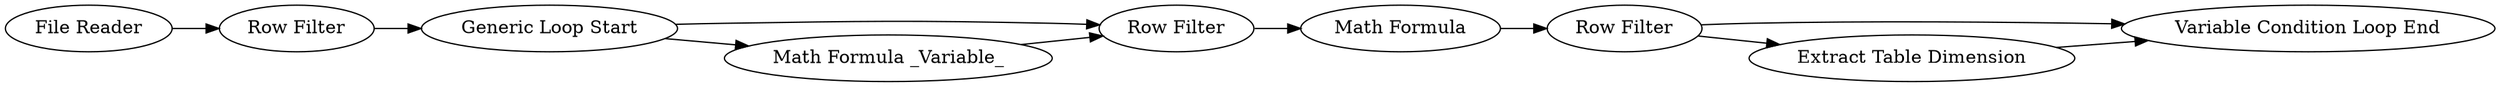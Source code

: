 digraph {
	56 -> 57
	58 -> 60
	61 -> 56
	62 -> 61
	55 -> 56
	57 -> 58
	59 -> 60
	58 -> 59
	2 -> 62
	61 -> 55
	57 [label="Math Formula"]
	55 [label="Math Formula _Variable_"]
	62 [label="Row Filter"]
	56 [label="Row Filter"]
	58 [label="Row Filter"]
	61 [label="Generic Loop Start"]
	2 [label="File Reader"]
	60 [label="Variable Condition Loop End"]
	59 [label="Extract Table Dimension"]
	rankdir=LR
}
